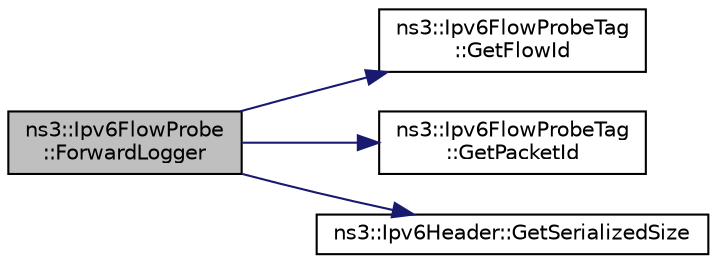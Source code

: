 digraph "ns3::Ipv6FlowProbe::ForwardLogger"
{
  edge [fontname="Helvetica",fontsize="10",labelfontname="Helvetica",labelfontsize="10"];
  node [fontname="Helvetica",fontsize="10",shape=record];
  rankdir="LR";
  Node1 [label="ns3::Ipv6FlowProbe\l::ForwardLogger",height=0.2,width=0.4,color="black", fillcolor="grey75", style="filled", fontcolor="black"];
  Node1 -> Node2 [color="midnightblue",fontsize="10",style="solid"];
  Node2 [label="ns3::Ipv6FlowProbeTag\l::GetFlowId",height=0.2,width=0.4,color="black", fillcolor="white", style="filled",URL="$d8/d24/classns3_1_1Ipv6FlowProbeTag.html#aa3e843cc05271d43dadadfba02605de0",tooltip="Set the flow identifier. "];
  Node1 -> Node3 [color="midnightblue",fontsize="10",style="solid"];
  Node3 [label="ns3::Ipv6FlowProbeTag\l::GetPacketId",height=0.2,width=0.4,color="black", fillcolor="white", style="filled",URL="$d8/d24/classns3_1_1Ipv6FlowProbeTag.html#a2d6fb3cdf9e7bcd7809b8f50ea037711",tooltip="Set the packet identifier. "];
  Node1 -> Node4 [color="midnightblue",fontsize="10",style="solid"];
  Node4 [label="ns3::Ipv6Header::GetSerializedSize",height=0.2,width=0.4,color="black", fillcolor="white", style="filled",URL="$d8/d5d/classns3_1_1Ipv6Header.html#a4a0464cd471e0a3923470255af25ddeb",tooltip="Get the serialized size of the packet. "];
}
